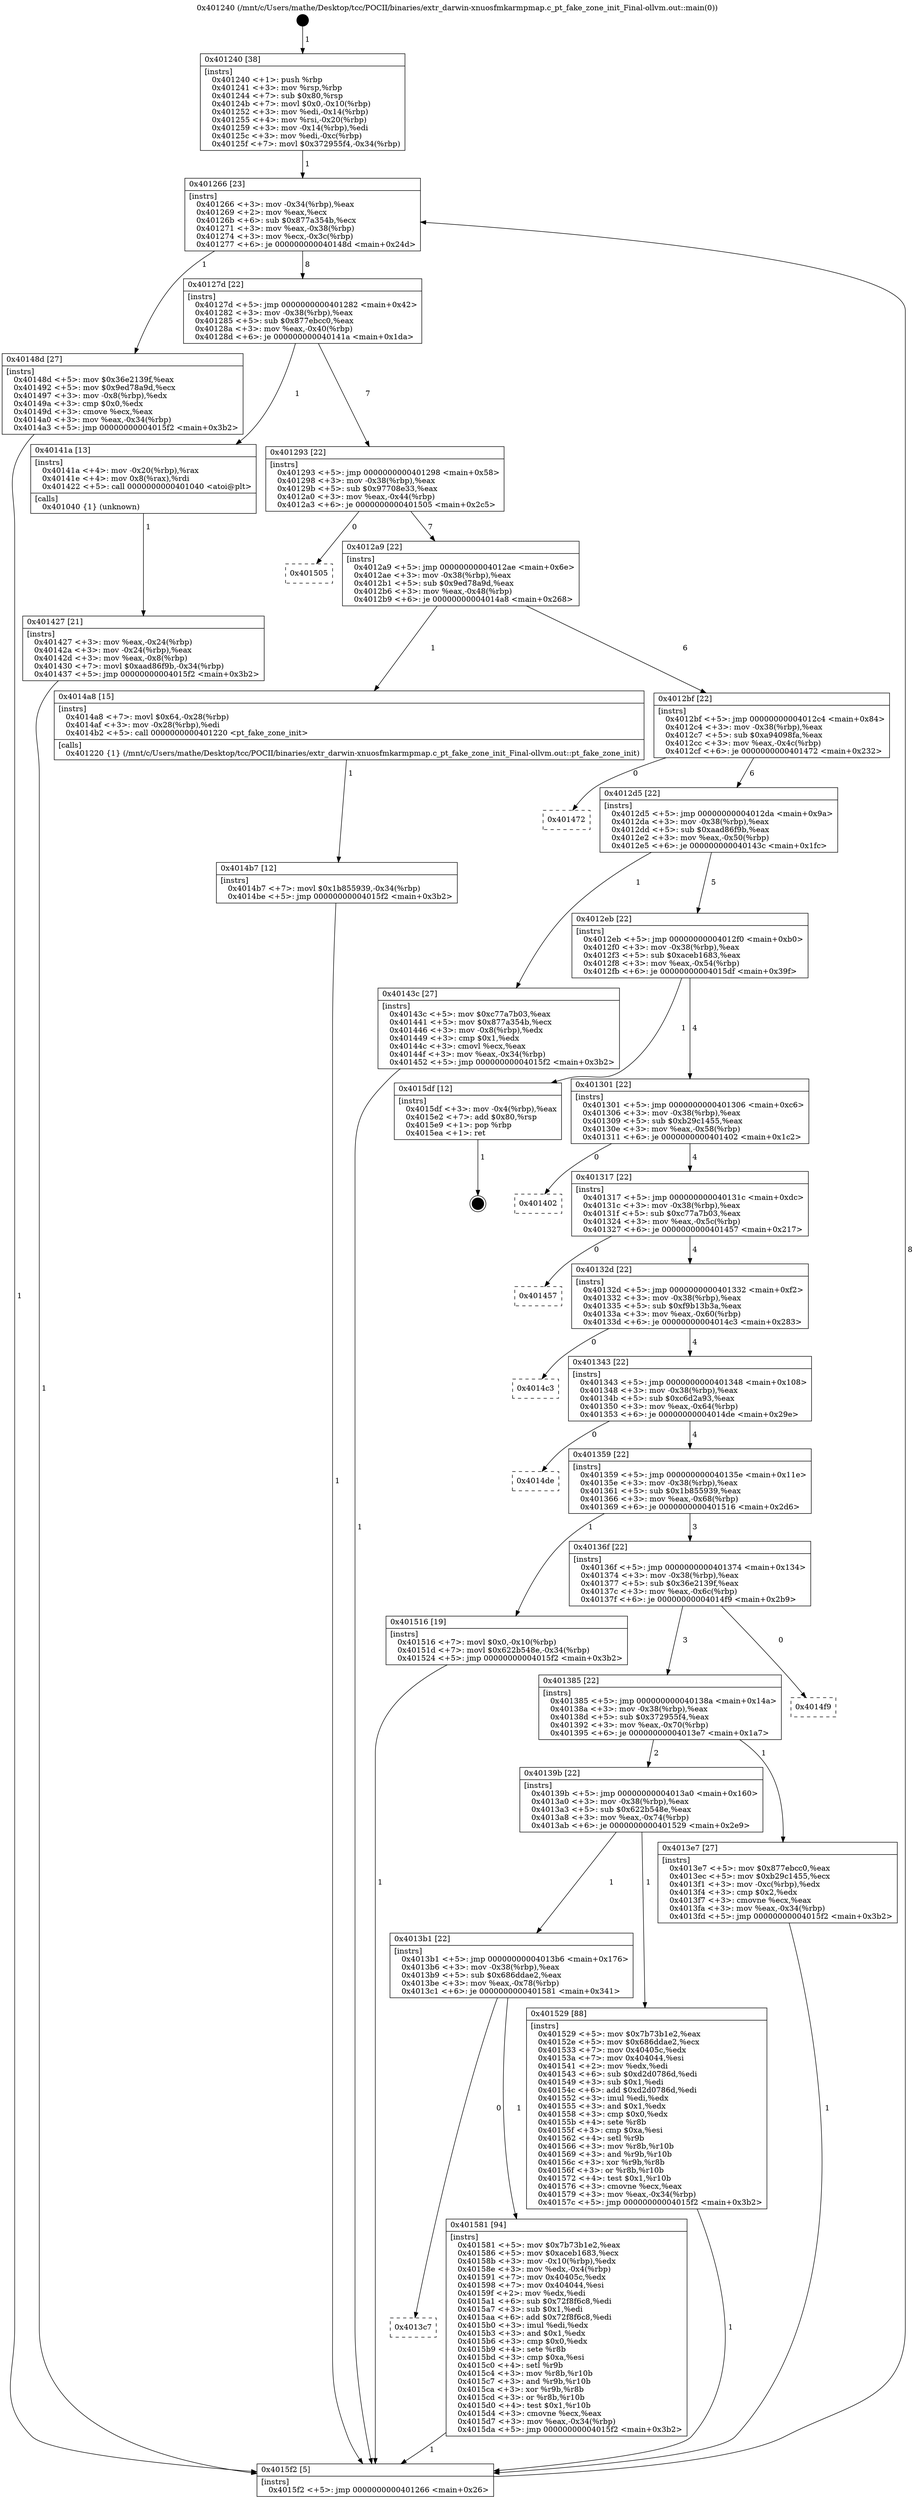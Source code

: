 digraph "0x401240" {
  label = "0x401240 (/mnt/c/Users/mathe/Desktop/tcc/POCII/binaries/extr_darwin-xnuosfmkarmpmap.c_pt_fake_zone_init_Final-ollvm.out::main(0))"
  labelloc = "t"
  node[shape=record]

  Entry [label="",width=0.3,height=0.3,shape=circle,fillcolor=black,style=filled]
  "0x401266" [label="{
     0x401266 [23]\l
     | [instrs]\l
     &nbsp;&nbsp;0x401266 \<+3\>: mov -0x34(%rbp),%eax\l
     &nbsp;&nbsp;0x401269 \<+2\>: mov %eax,%ecx\l
     &nbsp;&nbsp;0x40126b \<+6\>: sub $0x877a354b,%ecx\l
     &nbsp;&nbsp;0x401271 \<+3\>: mov %eax,-0x38(%rbp)\l
     &nbsp;&nbsp;0x401274 \<+3\>: mov %ecx,-0x3c(%rbp)\l
     &nbsp;&nbsp;0x401277 \<+6\>: je 000000000040148d \<main+0x24d\>\l
  }"]
  "0x40148d" [label="{
     0x40148d [27]\l
     | [instrs]\l
     &nbsp;&nbsp;0x40148d \<+5\>: mov $0x36e2139f,%eax\l
     &nbsp;&nbsp;0x401492 \<+5\>: mov $0x9ed78a9d,%ecx\l
     &nbsp;&nbsp;0x401497 \<+3\>: mov -0x8(%rbp),%edx\l
     &nbsp;&nbsp;0x40149a \<+3\>: cmp $0x0,%edx\l
     &nbsp;&nbsp;0x40149d \<+3\>: cmove %ecx,%eax\l
     &nbsp;&nbsp;0x4014a0 \<+3\>: mov %eax,-0x34(%rbp)\l
     &nbsp;&nbsp;0x4014a3 \<+5\>: jmp 00000000004015f2 \<main+0x3b2\>\l
  }"]
  "0x40127d" [label="{
     0x40127d [22]\l
     | [instrs]\l
     &nbsp;&nbsp;0x40127d \<+5\>: jmp 0000000000401282 \<main+0x42\>\l
     &nbsp;&nbsp;0x401282 \<+3\>: mov -0x38(%rbp),%eax\l
     &nbsp;&nbsp;0x401285 \<+5\>: sub $0x877ebcc0,%eax\l
     &nbsp;&nbsp;0x40128a \<+3\>: mov %eax,-0x40(%rbp)\l
     &nbsp;&nbsp;0x40128d \<+6\>: je 000000000040141a \<main+0x1da\>\l
  }"]
  Exit [label="",width=0.3,height=0.3,shape=circle,fillcolor=black,style=filled,peripheries=2]
  "0x40141a" [label="{
     0x40141a [13]\l
     | [instrs]\l
     &nbsp;&nbsp;0x40141a \<+4\>: mov -0x20(%rbp),%rax\l
     &nbsp;&nbsp;0x40141e \<+4\>: mov 0x8(%rax),%rdi\l
     &nbsp;&nbsp;0x401422 \<+5\>: call 0000000000401040 \<atoi@plt\>\l
     | [calls]\l
     &nbsp;&nbsp;0x401040 \{1\} (unknown)\l
  }"]
  "0x401293" [label="{
     0x401293 [22]\l
     | [instrs]\l
     &nbsp;&nbsp;0x401293 \<+5\>: jmp 0000000000401298 \<main+0x58\>\l
     &nbsp;&nbsp;0x401298 \<+3\>: mov -0x38(%rbp),%eax\l
     &nbsp;&nbsp;0x40129b \<+5\>: sub $0x97708e33,%eax\l
     &nbsp;&nbsp;0x4012a0 \<+3\>: mov %eax,-0x44(%rbp)\l
     &nbsp;&nbsp;0x4012a3 \<+6\>: je 0000000000401505 \<main+0x2c5\>\l
  }"]
  "0x4013c7" [label="{
     0x4013c7\l
  }", style=dashed]
  "0x401505" [label="{
     0x401505\l
  }", style=dashed]
  "0x4012a9" [label="{
     0x4012a9 [22]\l
     | [instrs]\l
     &nbsp;&nbsp;0x4012a9 \<+5\>: jmp 00000000004012ae \<main+0x6e\>\l
     &nbsp;&nbsp;0x4012ae \<+3\>: mov -0x38(%rbp),%eax\l
     &nbsp;&nbsp;0x4012b1 \<+5\>: sub $0x9ed78a9d,%eax\l
     &nbsp;&nbsp;0x4012b6 \<+3\>: mov %eax,-0x48(%rbp)\l
     &nbsp;&nbsp;0x4012b9 \<+6\>: je 00000000004014a8 \<main+0x268\>\l
  }"]
  "0x401581" [label="{
     0x401581 [94]\l
     | [instrs]\l
     &nbsp;&nbsp;0x401581 \<+5\>: mov $0x7b73b1e2,%eax\l
     &nbsp;&nbsp;0x401586 \<+5\>: mov $0xaceb1683,%ecx\l
     &nbsp;&nbsp;0x40158b \<+3\>: mov -0x10(%rbp),%edx\l
     &nbsp;&nbsp;0x40158e \<+3\>: mov %edx,-0x4(%rbp)\l
     &nbsp;&nbsp;0x401591 \<+7\>: mov 0x40405c,%edx\l
     &nbsp;&nbsp;0x401598 \<+7\>: mov 0x404044,%esi\l
     &nbsp;&nbsp;0x40159f \<+2\>: mov %edx,%edi\l
     &nbsp;&nbsp;0x4015a1 \<+6\>: sub $0x72f8f6c8,%edi\l
     &nbsp;&nbsp;0x4015a7 \<+3\>: sub $0x1,%edi\l
     &nbsp;&nbsp;0x4015aa \<+6\>: add $0x72f8f6c8,%edi\l
     &nbsp;&nbsp;0x4015b0 \<+3\>: imul %edi,%edx\l
     &nbsp;&nbsp;0x4015b3 \<+3\>: and $0x1,%edx\l
     &nbsp;&nbsp;0x4015b6 \<+3\>: cmp $0x0,%edx\l
     &nbsp;&nbsp;0x4015b9 \<+4\>: sete %r8b\l
     &nbsp;&nbsp;0x4015bd \<+3\>: cmp $0xa,%esi\l
     &nbsp;&nbsp;0x4015c0 \<+4\>: setl %r9b\l
     &nbsp;&nbsp;0x4015c4 \<+3\>: mov %r8b,%r10b\l
     &nbsp;&nbsp;0x4015c7 \<+3\>: and %r9b,%r10b\l
     &nbsp;&nbsp;0x4015ca \<+3\>: xor %r9b,%r8b\l
     &nbsp;&nbsp;0x4015cd \<+3\>: or %r8b,%r10b\l
     &nbsp;&nbsp;0x4015d0 \<+4\>: test $0x1,%r10b\l
     &nbsp;&nbsp;0x4015d4 \<+3\>: cmovne %ecx,%eax\l
     &nbsp;&nbsp;0x4015d7 \<+3\>: mov %eax,-0x34(%rbp)\l
     &nbsp;&nbsp;0x4015da \<+5\>: jmp 00000000004015f2 \<main+0x3b2\>\l
  }"]
  "0x4014a8" [label="{
     0x4014a8 [15]\l
     | [instrs]\l
     &nbsp;&nbsp;0x4014a8 \<+7\>: movl $0x64,-0x28(%rbp)\l
     &nbsp;&nbsp;0x4014af \<+3\>: mov -0x28(%rbp),%edi\l
     &nbsp;&nbsp;0x4014b2 \<+5\>: call 0000000000401220 \<pt_fake_zone_init\>\l
     | [calls]\l
     &nbsp;&nbsp;0x401220 \{1\} (/mnt/c/Users/mathe/Desktop/tcc/POCII/binaries/extr_darwin-xnuosfmkarmpmap.c_pt_fake_zone_init_Final-ollvm.out::pt_fake_zone_init)\l
  }"]
  "0x4012bf" [label="{
     0x4012bf [22]\l
     | [instrs]\l
     &nbsp;&nbsp;0x4012bf \<+5\>: jmp 00000000004012c4 \<main+0x84\>\l
     &nbsp;&nbsp;0x4012c4 \<+3\>: mov -0x38(%rbp),%eax\l
     &nbsp;&nbsp;0x4012c7 \<+5\>: sub $0xa94098fa,%eax\l
     &nbsp;&nbsp;0x4012cc \<+3\>: mov %eax,-0x4c(%rbp)\l
     &nbsp;&nbsp;0x4012cf \<+6\>: je 0000000000401472 \<main+0x232\>\l
  }"]
  "0x4013b1" [label="{
     0x4013b1 [22]\l
     | [instrs]\l
     &nbsp;&nbsp;0x4013b1 \<+5\>: jmp 00000000004013b6 \<main+0x176\>\l
     &nbsp;&nbsp;0x4013b6 \<+3\>: mov -0x38(%rbp),%eax\l
     &nbsp;&nbsp;0x4013b9 \<+5\>: sub $0x686ddae2,%eax\l
     &nbsp;&nbsp;0x4013be \<+3\>: mov %eax,-0x78(%rbp)\l
     &nbsp;&nbsp;0x4013c1 \<+6\>: je 0000000000401581 \<main+0x341\>\l
  }"]
  "0x401472" [label="{
     0x401472\l
  }", style=dashed]
  "0x4012d5" [label="{
     0x4012d5 [22]\l
     | [instrs]\l
     &nbsp;&nbsp;0x4012d5 \<+5\>: jmp 00000000004012da \<main+0x9a\>\l
     &nbsp;&nbsp;0x4012da \<+3\>: mov -0x38(%rbp),%eax\l
     &nbsp;&nbsp;0x4012dd \<+5\>: sub $0xaad86f9b,%eax\l
     &nbsp;&nbsp;0x4012e2 \<+3\>: mov %eax,-0x50(%rbp)\l
     &nbsp;&nbsp;0x4012e5 \<+6\>: je 000000000040143c \<main+0x1fc\>\l
  }"]
  "0x401529" [label="{
     0x401529 [88]\l
     | [instrs]\l
     &nbsp;&nbsp;0x401529 \<+5\>: mov $0x7b73b1e2,%eax\l
     &nbsp;&nbsp;0x40152e \<+5\>: mov $0x686ddae2,%ecx\l
     &nbsp;&nbsp;0x401533 \<+7\>: mov 0x40405c,%edx\l
     &nbsp;&nbsp;0x40153a \<+7\>: mov 0x404044,%esi\l
     &nbsp;&nbsp;0x401541 \<+2\>: mov %edx,%edi\l
     &nbsp;&nbsp;0x401543 \<+6\>: sub $0xd2d0786d,%edi\l
     &nbsp;&nbsp;0x401549 \<+3\>: sub $0x1,%edi\l
     &nbsp;&nbsp;0x40154c \<+6\>: add $0xd2d0786d,%edi\l
     &nbsp;&nbsp;0x401552 \<+3\>: imul %edi,%edx\l
     &nbsp;&nbsp;0x401555 \<+3\>: and $0x1,%edx\l
     &nbsp;&nbsp;0x401558 \<+3\>: cmp $0x0,%edx\l
     &nbsp;&nbsp;0x40155b \<+4\>: sete %r8b\l
     &nbsp;&nbsp;0x40155f \<+3\>: cmp $0xa,%esi\l
     &nbsp;&nbsp;0x401562 \<+4\>: setl %r9b\l
     &nbsp;&nbsp;0x401566 \<+3\>: mov %r8b,%r10b\l
     &nbsp;&nbsp;0x401569 \<+3\>: and %r9b,%r10b\l
     &nbsp;&nbsp;0x40156c \<+3\>: xor %r9b,%r8b\l
     &nbsp;&nbsp;0x40156f \<+3\>: or %r8b,%r10b\l
     &nbsp;&nbsp;0x401572 \<+4\>: test $0x1,%r10b\l
     &nbsp;&nbsp;0x401576 \<+3\>: cmovne %ecx,%eax\l
     &nbsp;&nbsp;0x401579 \<+3\>: mov %eax,-0x34(%rbp)\l
     &nbsp;&nbsp;0x40157c \<+5\>: jmp 00000000004015f2 \<main+0x3b2\>\l
  }"]
  "0x40143c" [label="{
     0x40143c [27]\l
     | [instrs]\l
     &nbsp;&nbsp;0x40143c \<+5\>: mov $0xc77a7b03,%eax\l
     &nbsp;&nbsp;0x401441 \<+5\>: mov $0x877a354b,%ecx\l
     &nbsp;&nbsp;0x401446 \<+3\>: mov -0x8(%rbp),%edx\l
     &nbsp;&nbsp;0x401449 \<+3\>: cmp $0x1,%edx\l
     &nbsp;&nbsp;0x40144c \<+3\>: cmovl %ecx,%eax\l
     &nbsp;&nbsp;0x40144f \<+3\>: mov %eax,-0x34(%rbp)\l
     &nbsp;&nbsp;0x401452 \<+5\>: jmp 00000000004015f2 \<main+0x3b2\>\l
  }"]
  "0x4012eb" [label="{
     0x4012eb [22]\l
     | [instrs]\l
     &nbsp;&nbsp;0x4012eb \<+5\>: jmp 00000000004012f0 \<main+0xb0\>\l
     &nbsp;&nbsp;0x4012f0 \<+3\>: mov -0x38(%rbp),%eax\l
     &nbsp;&nbsp;0x4012f3 \<+5\>: sub $0xaceb1683,%eax\l
     &nbsp;&nbsp;0x4012f8 \<+3\>: mov %eax,-0x54(%rbp)\l
     &nbsp;&nbsp;0x4012fb \<+6\>: je 00000000004015df \<main+0x39f\>\l
  }"]
  "0x4014b7" [label="{
     0x4014b7 [12]\l
     | [instrs]\l
     &nbsp;&nbsp;0x4014b7 \<+7\>: movl $0x1b855939,-0x34(%rbp)\l
     &nbsp;&nbsp;0x4014be \<+5\>: jmp 00000000004015f2 \<main+0x3b2\>\l
  }"]
  "0x4015df" [label="{
     0x4015df [12]\l
     | [instrs]\l
     &nbsp;&nbsp;0x4015df \<+3\>: mov -0x4(%rbp),%eax\l
     &nbsp;&nbsp;0x4015e2 \<+7\>: add $0x80,%rsp\l
     &nbsp;&nbsp;0x4015e9 \<+1\>: pop %rbp\l
     &nbsp;&nbsp;0x4015ea \<+1\>: ret\l
  }"]
  "0x401301" [label="{
     0x401301 [22]\l
     | [instrs]\l
     &nbsp;&nbsp;0x401301 \<+5\>: jmp 0000000000401306 \<main+0xc6\>\l
     &nbsp;&nbsp;0x401306 \<+3\>: mov -0x38(%rbp),%eax\l
     &nbsp;&nbsp;0x401309 \<+5\>: sub $0xb29c1455,%eax\l
     &nbsp;&nbsp;0x40130e \<+3\>: mov %eax,-0x58(%rbp)\l
     &nbsp;&nbsp;0x401311 \<+6\>: je 0000000000401402 \<main+0x1c2\>\l
  }"]
  "0x401427" [label="{
     0x401427 [21]\l
     | [instrs]\l
     &nbsp;&nbsp;0x401427 \<+3\>: mov %eax,-0x24(%rbp)\l
     &nbsp;&nbsp;0x40142a \<+3\>: mov -0x24(%rbp),%eax\l
     &nbsp;&nbsp;0x40142d \<+3\>: mov %eax,-0x8(%rbp)\l
     &nbsp;&nbsp;0x401430 \<+7\>: movl $0xaad86f9b,-0x34(%rbp)\l
     &nbsp;&nbsp;0x401437 \<+5\>: jmp 00000000004015f2 \<main+0x3b2\>\l
  }"]
  "0x401402" [label="{
     0x401402\l
  }", style=dashed]
  "0x401317" [label="{
     0x401317 [22]\l
     | [instrs]\l
     &nbsp;&nbsp;0x401317 \<+5\>: jmp 000000000040131c \<main+0xdc\>\l
     &nbsp;&nbsp;0x40131c \<+3\>: mov -0x38(%rbp),%eax\l
     &nbsp;&nbsp;0x40131f \<+5\>: sub $0xc77a7b03,%eax\l
     &nbsp;&nbsp;0x401324 \<+3\>: mov %eax,-0x5c(%rbp)\l
     &nbsp;&nbsp;0x401327 \<+6\>: je 0000000000401457 \<main+0x217\>\l
  }"]
  "0x401240" [label="{
     0x401240 [38]\l
     | [instrs]\l
     &nbsp;&nbsp;0x401240 \<+1\>: push %rbp\l
     &nbsp;&nbsp;0x401241 \<+3\>: mov %rsp,%rbp\l
     &nbsp;&nbsp;0x401244 \<+7\>: sub $0x80,%rsp\l
     &nbsp;&nbsp;0x40124b \<+7\>: movl $0x0,-0x10(%rbp)\l
     &nbsp;&nbsp;0x401252 \<+3\>: mov %edi,-0x14(%rbp)\l
     &nbsp;&nbsp;0x401255 \<+4\>: mov %rsi,-0x20(%rbp)\l
     &nbsp;&nbsp;0x401259 \<+3\>: mov -0x14(%rbp),%edi\l
     &nbsp;&nbsp;0x40125c \<+3\>: mov %edi,-0xc(%rbp)\l
     &nbsp;&nbsp;0x40125f \<+7\>: movl $0x372955f4,-0x34(%rbp)\l
  }"]
  "0x401457" [label="{
     0x401457\l
  }", style=dashed]
  "0x40132d" [label="{
     0x40132d [22]\l
     | [instrs]\l
     &nbsp;&nbsp;0x40132d \<+5\>: jmp 0000000000401332 \<main+0xf2\>\l
     &nbsp;&nbsp;0x401332 \<+3\>: mov -0x38(%rbp),%eax\l
     &nbsp;&nbsp;0x401335 \<+5\>: sub $0xf9b13b3a,%eax\l
     &nbsp;&nbsp;0x40133a \<+3\>: mov %eax,-0x60(%rbp)\l
     &nbsp;&nbsp;0x40133d \<+6\>: je 00000000004014c3 \<main+0x283\>\l
  }"]
  "0x4015f2" [label="{
     0x4015f2 [5]\l
     | [instrs]\l
     &nbsp;&nbsp;0x4015f2 \<+5\>: jmp 0000000000401266 \<main+0x26\>\l
  }"]
  "0x4014c3" [label="{
     0x4014c3\l
  }", style=dashed]
  "0x401343" [label="{
     0x401343 [22]\l
     | [instrs]\l
     &nbsp;&nbsp;0x401343 \<+5\>: jmp 0000000000401348 \<main+0x108\>\l
     &nbsp;&nbsp;0x401348 \<+3\>: mov -0x38(%rbp),%eax\l
     &nbsp;&nbsp;0x40134b \<+5\>: sub $0xc6d2a93,%eax\l
     &nbsp;&nbsp;0x401350 \<+3\>: mov %eax,-0x64(%rbp)\l
     &nbsp;&nbsp;0x401353 \<+6\>: je 00000000004014de \<main+0x29e\>\l
  }"]
  "0x40139b" [label="{
     0x40139b [22]\l
     | [instrs]\l
     &nbsp;&nbsp;0x40139b \<+5\>: jmp 00000000004013a0 \<main+0x160\>\l
     &nbsp;&nbsp;0x4013a0 \<+3\>: mov -0x38(%rbp),%eax\l
     &nbsp;&nbsp;0x4013a3 \<+5\>: sub $0x622b548e,%eax\l
     &nbsp;&nbsp;0x4013a8 \<+3\>: mov %eax,-0x74(%rbp)\l
     &nbsp;&nbsp;0x4013ab \<+6\>: je 0000000000401529 \<main+0x2e9\>\l
  }"]
  "0x4014de" [label="{
     0x4014de\l
  }", style=dashed]
  "0x401359" [label="{
     0x401359 [22]\l
     | [instrs]\l
     &nbsp;&nbsp;0x401359 \<+5\>: jmp 000000000040135e \<main+0x11e\>\l
     &nbsp;&nbsp;0x40135e \<+3\>: mov -0x38(%rbp),%eax\l
     &nbsp;&nbsp;0x401361 \<+5\>: sub $0x1b855939,%eax\l
     &nbsp;&nbsp;0x401366 \<+3\>: mov %eax,-0x68(%rbp)\l
     &nbsp;&nbsp;0x401369 \<+6\>: je 0000000000401516 \<main+0x2d6\>\l
  }"]
  "0x4013e7" [label="{
     0x4013e7 [27]\l
     | [instrs]\l
     &nbsp;&nbsp;0x4013e7 \<+5\>: mov $0x877ebcc0,%eax\l
     &nbsp;&nbsp;0x4013ec \<+5\>: mov $0xb29c1455,%ecx\l
     &nbsp;&nbsp;0x4013f1 \<+3\>: mov -0xc(%rbp),%edx\l
     &nbsp;&nbsp;0x4013f4 \<+3\>: cmp $0x2,%edx\l
     &nbsp;&nbsp;0x4013f7 \<+3\>: cmovne %ecx,%eax\l
     &nbsp;&nbsp;0x4013fa \<+3\>: mov %eax,-0x34(%rbp)\l
     &nbsp;&nbsp;0x4013fd \<+5\>: jmp 00000000004015f2 \<main+0x3b2\>\l
  }"]
  "0x401516" [label="{
     0x401516 [19]\l
     | [instrs]\l
     &nbsp;&nbsp;0x401516 \<+7\>: movl $0x0,-0x10(%rbp)\l
     &nbsp;&nbsp;0x40151d \<+7\>: movl $0x622b548e,-0x34(%rbp)\l
     &nbsp;&nbsp;0x401524 \<+5\>: jmp 00000000004015f2 \<main+0x3b2\>\l
  }"]
  "0x40136f" [label="{
     0x40136f [22]\l
     | [instrs]\l
     &nbsp;&nbsp;0x40136f \<+5\>: jmp 0000000000401374 \<main+0x134\>\l
     &nbsp;&nbsp;0x401374 \<+3\>: mov -0x38(%rbp),%eax\l
     &nbsp;&nbsp;0x401377 \<+5\>: sub $0x36e2139f,%eax\l
     &nbsp;&nbsp;0x40137c \<+3\>: mov %eax,-0x6c(%rbp)\l
     &nbsp;&nbsp;0x40137f \<+6\>: je 00000000004014f9 \<main+0x2b9\>\l
  }"]
  "0x401385" [label="{
     0x401385 [22]\l
     | [instrs]\l
     &nbsp;&nbsp;0x401385 \<+5\>: jmp 000000000040138a \<main+0x14a\>\l
     &nbsp;&nbsp;0x40138a \<+3\>: mov -0x38(%rbp),%eax\l
     &nbsp;&nbsp;0x40138d \<+5\>: sub $0x372955f4,%eax\l
     &nbsp;&nbsp;0x401392 \<+3\>: mov %eax,-0x70(%rbp)\l
     &nbsp;&nbsp;0x401395 \<+6\>: je 00000000004013e7 \<main+0x1a7\>\l
  }"]
  "0x4014f9" [label="{
     0x4014f9\l
  }", style=dashed]
  Entry -> "0x401240" [label=" 1"]
  "0x401266" -> "0x40148d" [label=" 1"]
  "0x401266" -> "0x40127d" [label=" 8"]
  "0x4015df" -> Exit [label=" 1"]
  "0x40127d" -> "0x40141a" [label=" 1"]
  "0x40127d" -> "0x401293" [label=" 7"]
  "0x401581" -> "0x4015f2" [label=" 1"]
  "0x401293" -> "0x401505" [label=" 0"]
  "0x401293" -> "0x4012a9" [label=" 7"]
  "0x4013b1" -> "0x4013c7" [label=" 0"]
  "0x4012a9" -> "0x4014a8" [label=" 1"]
  "0x4012a9" -> "0x4012bf" [label=" 6"]
  "0x4013b1" -> "0x401581" [label=" 1"]
  "0x4012bf" -> "0x401472" [label=" 0"]
  "0x4012bf" -> "0x4012d5" [label=" 6"]
  "0x401529" -> "0x4015f2" [label=" 1"]
  "0x4012d5" -> "0x40143c" [label=" 1"]
  "0x4012d5" -> "0x4012eb" [label=" 5"]
  "0x40139b" -> "0x4013b1" [label=" 1"]
  "0x4012eb" -> "0x4015df" [label=" 1"]
  "0x4012eb" -> "0x401301" [label=" 4"]
  "0x40139b" -> "0x401529" [label=" 1"]
  "0x401301" -> "0x401402" [label=" 0"]
  "0x401301" -> "0x401317" [label=" 4"]
  "0x401516" -> "0x4015f2" [label=" 1"]
  "0x401317" -> "0x401457" [label=" 0"]
  "0x401317" -> "0x40132d" [label=" 4"]
  "0x4014b7" -> "0x4015f2" [label=" 1"]
  "0x40132d" -> "0x4014c3" [label=" 0"]
  "0x40132d" -> "0x401343" [label=" 4"]
  "0x4014a8" -> "0x4014b7" [label=" 1"]
  "0x401343" -> "0x4014de" [label=" 0"]
  "0x401343" -> "0x401359" [label=" 4"]
  "0x40148d" -> "0x4015f2" [label=" 1"]
  "0x401359" -> "0x401516" [label=" 1"]
  "0x401359" -> "0x40136f" [label=" 3"]
  "0x40143c" -> "0x4015f2" [label=" 1"]
  "0x40136f" -> "0x4014f9" [label=" 0"]
  "0x40136f" -> "0x401385" [label=" 3"]
  "0x401427" -> "0x4015f2" [label=" 1"]
  "0x401385" -> "0x4013e7" [label=" 1"]
  "0x401385" -> "0x40139b" [label=" 2"]
  "0x4013e7" -> "0x4015f2" [label=" 1"]
  "0x401240" -> "0x401266" [label=" 1"]
  "0x4015f2" -> "0x401266" [label=" 8"]
  "0x40141a" -> "0x401427" [label=" 1"]
}
